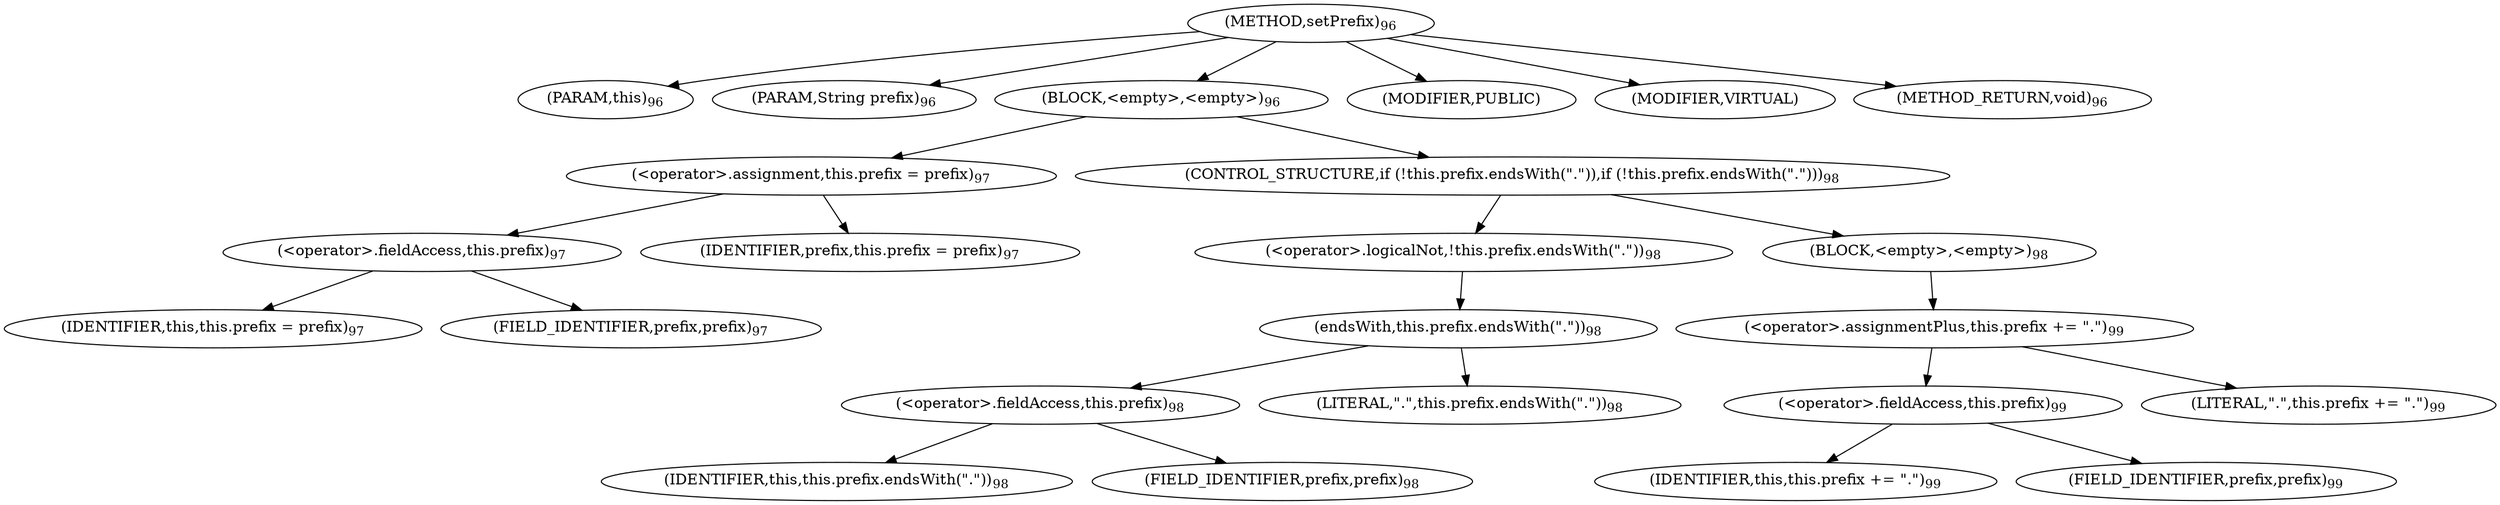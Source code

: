 digraph "setPrefix" {  
"73" [label = <(METHOD,setPrefix)<SUB>96</SUB>> ]
"4" [label = <(PARAM,this)<SUB>96</SUB>> ]
"74" [label = <(PARAM,String prefix)<SUB>96</SUB>> ]
"75" [label = <(BLOCK,&lt;empty&gt;,&lt;empty&gt;)<SUB>96</SUB>> ]
"76" [label = <(&lt;operator&gt;.assignment,this.prefix = prefix)<SUB>97</SUB>> ]
"77" [label = <(&lt;operator&gt;.fieldAccess,this.prefix)<SUB>97</SUB>> ]
"3" [label = <(IDENTIFIER,this,this.prefix = prefix)<SUB>97</SUB>> ]
"78" [label = <(FIELD_IDENTIFIER,prefix,prefix)<SUB>97</SUB>> ]
"79" [label = <(IDENTIFIER,prefix,this.prefix = prefix)<SUB>97</SUB>> ]
"80" [label = <(CONTROL_STRUCTURE,if (!this.prefix.endsWith(&quot;.&quot;)),if (!this.prefix.endsWith(&quot;.&quot;)))<SUB>98</SUB>> ]
"81" [label = <(&lt;operator&gt;.logicalNot,!this.prefix.endsWith(&quot;.&quot;))<SUB>98</SUB>> ]
"82" [label = <(endsWith,this.prefix.endsWith(&quot;.&quot;))<SUB>98</SUB>> ]
"83" [label = <(&lt;operator&gt;.fieldAccess,this.prefix)<SUB>98</SUB>> ]
"5" [label = <(IDENTIFIER,this,this.prefix.endsWith(&quot;.&quot;))<SUB>98</SUB>> ]
"84" [label = <(FIELD_IDENTIFIER,prefix,prefix)<SUB>98</SUB>> ]
"85" [label = <(LITERAL,&quot;.&quot;,this.prefix.endsWith(&quot;.&quot;))<SUB>98</SUB>> ]
"86" [label = <(BLOCK,&lt;empty&gt;,&lt;empty&gt;)<SUB>98</SUB>> ]
"87" [label = <(&lt;operator&gt;.assignmentPlus,this.prefix += &quot;.&quot;)<SUB>99</SUB>> ]
"88" [label = <(&lt;operator&gt;.fieldAccess,this.prefix)<SUB>99</SUB>> ]
"6" [label = <(IDENTIFIER,this,this.prefix += &quot;.&quot;)<SUB>99</SUB>> ]
"89" [label = <(FIELD_IDENTIFIER,prefix,prefix)<SUB>99</SUB>> ]
"90" [label = <(LITERAL,&quot;.&quot;,this.prefix += &quot;.&quot;)<SUB>99</SUB>> ]
"91" [label = <(MODIFIER,PUBLIC)> ]
"92" [label = <(MODIFIER,VIRTUAL)> ]
"93" [label = <(METHOD_RETURN,void)<SUB>96</SUB>> ]
  "73" -> "4" 
  "73" -> "74" 
  "73" -> "75" 
  "73" -> "91" 
  "73" -> "92" 
  "73" -> "93" 
  "75" -> "76" 
  "75" -> "80" 
  "76" -> "77" 
  "76" -> "79" 
  "77" -> "3" 
  "77" -> "78" 
  "80" -> "81" 
  "80" -> "86" 
  "81" -> "82" 
  "82" -> "83" 
  "82" -> "85" 
  "83" -> "5" 
  "83" -> "84" 
  "86" -> "87" 
  "87" -> "88" 
  "87" -> "90" 
  "88" -> "6" 
  "88" -> "89" 
}
